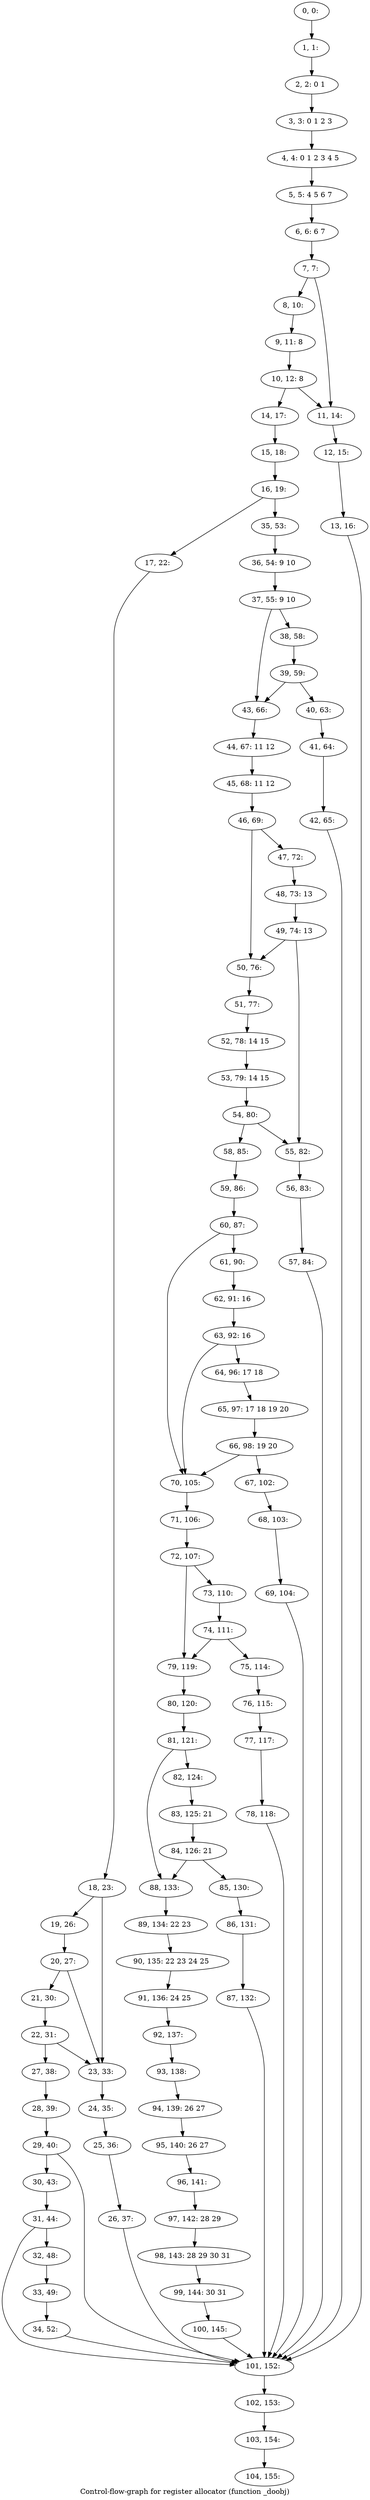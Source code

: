 digraph G {
graph [label="Control-flow-graph for register allocator (function _doobj)"]
0[label="0, 0: "];
1[label="1, 1: "];
2[label="2, 2: 0 1 "];
3[label="3, 3: 0 1 2 3 "];
4[label="4, 4: 0 1 2 3 4 5 "];
5[label="5, 5: 4 5 6 7 "];
6[label="6, 6: 6 7 "];
7[label="7, 7: "];
8[label="8, 10: "];
9[label="9, 11: 8 "];
10[label="10, 12: 8 "];
11[label="11, 14: "];
12[label="12, 15: "];
13[label="13, 16: "];
14[label="14, 17: "];
15[label="15, 18: "];
16[label="16, 19: "];
17[label="17, 22: "];
18[label="18, 23: "];
19[label="19, 26: "];
20[label="20, 27: "];
21[label="21, 30: "];
22[label="22, 31: "];
23[label="23, 33: "];
24[label="24, 35: "];
25[label="25, 36: "];
26[label="26, 37: "];
27[label="27, 38: "];
28[label="28, 39: "];
29[label="29, 40: "];
30[label="30, 43: "];
31[label="31, 44: "];
32[label="32, 48: "];
33[label="33, 49: "];
34[label="34, 52: "];
35[label="35, 53: "];
36[label="36, 54: 9 10 "];
37[label="37, 55: 9 10 "];
38[label="38, 58: "];
39[label="39, 59: "];
40[label="40, 63: "];
41[label="41, 64: "];
42[label="42, 65: "];
43[label="43, 66: "];
44[label="44, 67: 11 12 "];
45[label="45, 68: 11 12 "];
46[label="46, 69: "];
47[label="47, 72: "];
48[label="48, 73: 13 "];
49[label="49, 74: 13 "];
50[label="50, 76: "];
51[label="51, 77: "];
52[label="52, 78: 14 15 "];
53[label="53, 79: 14 15 "];
54[label="54, 80: "];
55[label="55, 82: "];
56[label="56, 83: "];
57[label="57, 84: "];
58[label="58, 85: "];
59[label="59, 86: "];
60[label="60, 87: "];
61[label="61, 90: "];
62[label="62, 91: 16 "];
63[label="63, 92: 16 "];
64[label="64, 96: 17 18 "];
65[label="65, 97: 17 18 19 20 "];
66[label="66, 98: 19 20 "];
67[label="67, 102: "];
68[label="68, 103: "];
69[label="69, 104: "];
70[label="70, 105: "];
71[label="71, 106: "];
72[label="72, 107: "];
73[label="73, 110: "];
74[label="74, 111: "];
75[label="75, 114: "];
76[label="76, 115: "];
77[label="77, 117: "];
78[label="78, 118: "];
79[label="79, 119: "];
80[label="80, 120: "];
81[label="81, 121: "];
82[label="82, 124: "];
83[label="83, 125: 21 "];
84[label="84, 126: 21 "];
85[label="85, 130: "];
86[label="86, 131: "];
87[label="87, 132: "];
88[label="88, 133: "];
89[label="89, 134: 22 23 "];
90[label="90, 135: 22 23 24 25 "];
91[label="91, 136: 24 25 "];
92[label="92, 137: "];
93[label="93, 138: "];
94[label="94, 139: 26 27 "];
95[label="95, 140: 26 27 "];
96[label="96, 141: "];
97[label="97, 142: 28 29 "];
98[label="98, 143: 28 29 30 31 "];
99[label="99, 144: 30 31 "];
100[label="100, 145: "];
101[label="101, 152: "];
102[label="102, 153: "];
103[label="103, 154: "];
104[label="104, 155: "];
0->1 ;
1->2 ;
2->3 ;
3->4 ;
4->5 ;
5->6 ;
6->7 ;
7->8 ;
7->11 ;
8->9 ;
9->10 ;
10->11 ;
10->14 ;
11->12 ;
12->13 ;
13->101 ;
14->15 ;
15->16 ;
16->17 ;
16->35 ;
17->18 ;
18->19 ;
18->23 ;
19->20 ;
20->21 ;
20->23 ;
21->22 ;
22->23 ;
22->27 ;
23->24 ;
24->25 ;
25->26 ;
26->101 ;
27->28 ;
28->29 ;
29->30 ;
29->101 ;
30->31 ;
31->32 ;
31->101 ;
32->33 ;
33->34 ;
34->101 ;
35->36 ;
36->37 ;
37->38 ;
37->43 ;
38->39 ;
39->40 ;
39->43 ;
40->41 ;
41->42 ;
42->101 ;
43->44 ;
44->45 ;
45->46 ;
46->47 ;
46->50 ;
47->48 ;
48->49 ;
49->50 ;
49->55 ;
50->51 ;
51->52 ;
52->53 ;
53->54 ;
54->55 ;
54->58 ;
55->56 ;
56->57 ;
57->101 ;
58->59 ;
59->60 ;
60->61 ;
60->70 ;
61->62 ;
62->63 ;
63->64 ;
63->70 ;
64->65 ;
65->66 ;
66->67 ;
66->70 ;
67->68 ;
68->69 ;
69->101 ;
70->71 ;
71->72 ;
72->73 ;
72->79 ;
73->74 ;
74->75 ;
74->79 ;
75->76 ;
76->77 ;
77->78 ;
78->101 ;
79->80 ;
80->81 ;
81->82 ;
81->88 ;
82->83 ;
83->84 ;
84->85 ;
84->88 ;
85->86 ;
86->87 ;
87->101 ;
88->89 ;
89->90 ;
90->91 ;
91->92 ;
92->93 ;
93->94 ;
94->95 ;
95->96 ;
96->97 ;
97->98 ;
98->99 ;
99->100 ;
100->101 ;
101->102 ;
102->103 ;
103->104 ;
}
